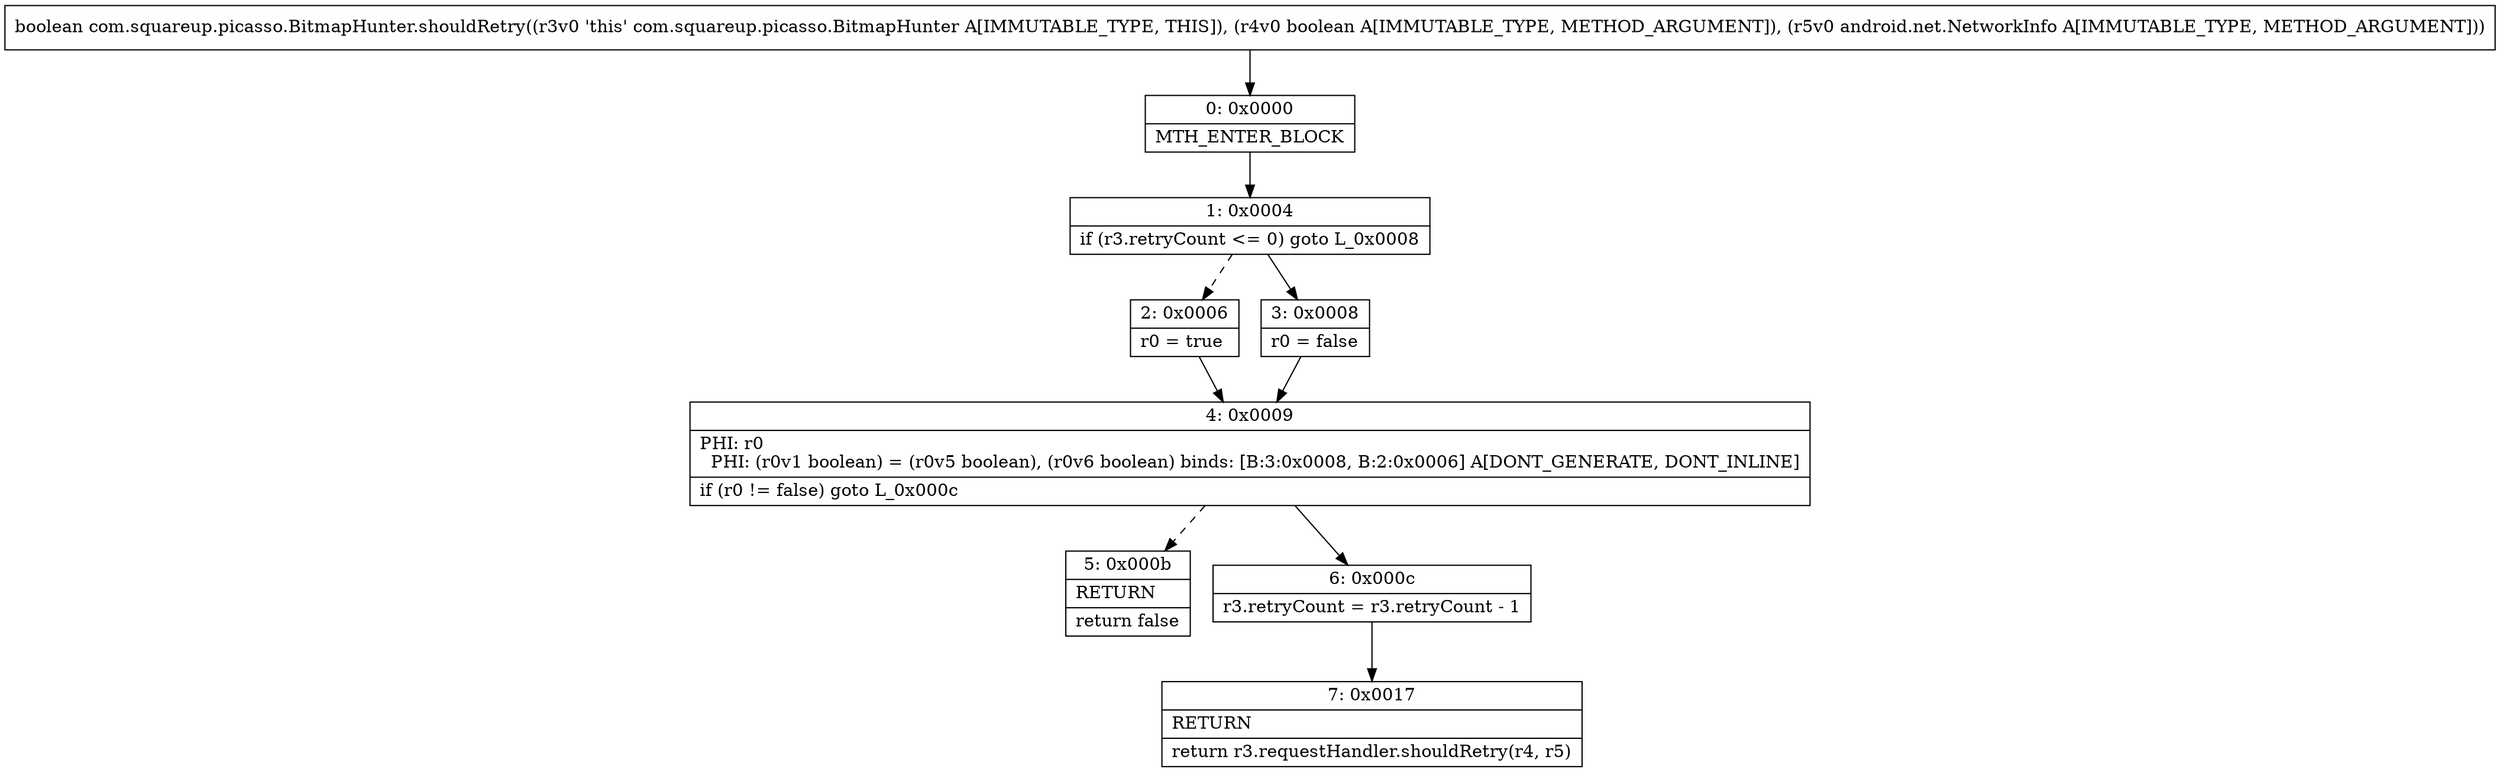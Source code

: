 digraph "CFG forcom.squareup.picasso.BitmapHunter.shouldRetry(ZLandroid\/net\/NetworkInfo;)Z" {
Node_0 [shape=record,label="{0\:\ 0x0000|MTH_ENTER_BLOCK\l}"];
Node_1 [shape=record,label="{1\:\ 0x0004|if (r3.retryCount \<= 0) goto L_0x0008\l}"];
Node_2 [shape=record,label="{2\:\ 0x0006|r0 = true\l}"];
Node_3 [shape=record,label="{3\:\ 0x0008|r0 = false\l}"];
Node_4 [shape=record,label="{4\:\ 0x0009|PHI: r0 \l  PHI: (r0v1 boolean) = (r0v5 boolean), (r0v6 boolean) binds: [B:3:0x0008, B:2:0x0006] A[DONT_GENERATE, DONT_INLINE]\l|if (r0 != false) goto L_0x000c\l}"];
Node_5 [shape=record,label="{5\:\ 0x000b|RETURN\l|return false\l}"];
Node_6 [shape=record,label="{6\:\ 0x000c|r3.retryCount = r3.retryCount \- 1\l}"];
Node_7 [shape=record,label="{7\:\ 0x0017|RETURN\l|return r3.requestHandler.shouldRetry(r4, r5)\l}"];
MethodNode[shape=record,label="{boolean com.squareup.picasso.BitmapHunter.shouldRetry((r3v0 'this' com.squareup.picasso.BitmapHunter A[IMMUTABLE_TYPE, THIS]), (r4v0 boolean A[IMMUTABLE_TYPE, METHOD_ARGUMENT]), (r5v0 android.net.NetworkInfo A[IMMUTABLE_TYPE, METHOD_ARGUMENT])) }"];
MethodNode -> Node_0;
Node_0 -> Node_1;
Node_1 -> Node_2[style=dashed];
Node_1 -> Node_3;
Node_2 -> Node_4;
Node_3 -> Node_4;
Node_4 -> Node_5[style=dashed];
Node_4 -> Node_6;
Node_6 -> Node_7;
}

